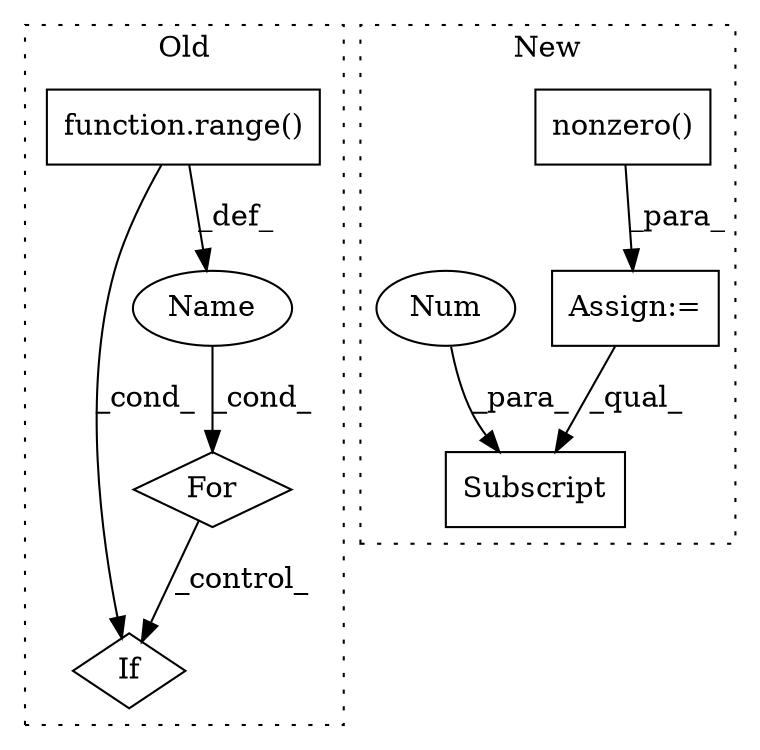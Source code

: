 digraph G {
subgraph cluster0 {
1 [label="function.range()" a="75" s="10021,10046" l="6,1" shape="box"];
3 [label="If" a="96" s="10061" l="3" shape="diamond"];
6 [label="For" a="107" s="10005,10047" l="4,14" shape="diamond"];
7 [label="Name" a="87" s="10009" l="8" shape="ellipse"];
label = "Old";
style="dotted";
}
subgraph cluster1 {
2 [label="nonzero()" a="75" s="9781,9830" l="14,1" shape="box"];
4 [label="Subscript" a="63" s="9858,0" l="13,0" shape="box"];
5 [label="Num" a="76" s="9869" l="1" shape="ellipse"];
8 [label="Assign:=" a="68" s="9778" l="3" shape="box"];
label = "New";
style="dotted";
}
1 -> 7 [label="_def_"];
1 -> 3 [label="_cond_"];
2 -> 8 [label="_para_"];
5 -> 4 [label="_para_"];
6 -> 3 [label="_control_"];
7 -> 6 [label="_cond_"];
8 -> 4 [label="_qual_"];
}